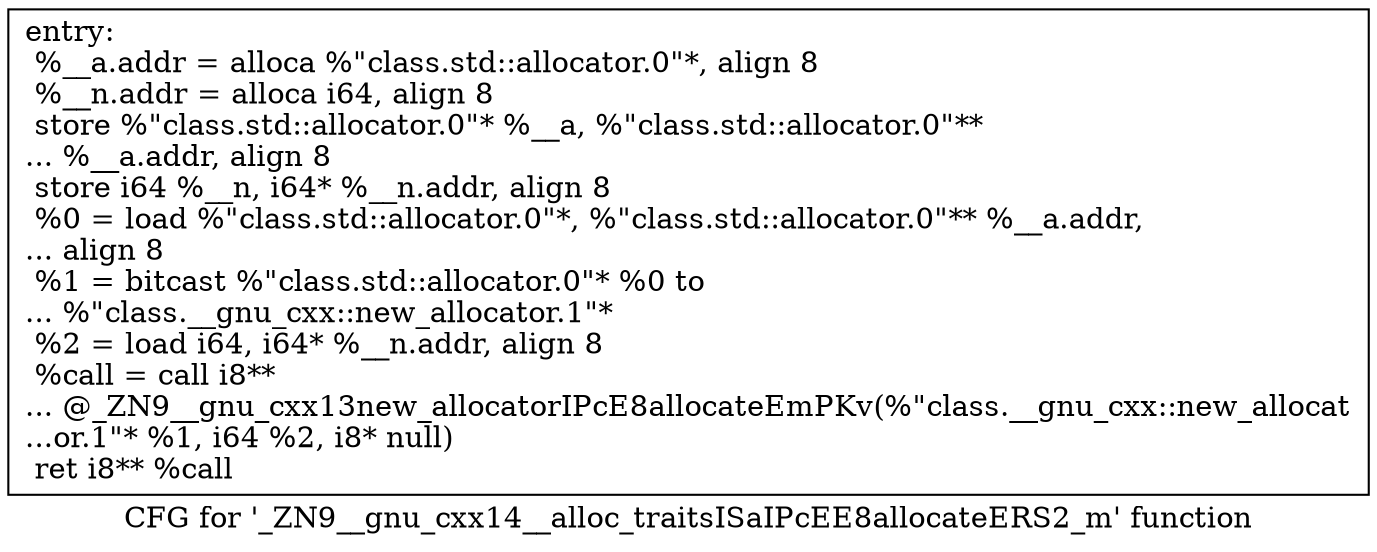 digraph "CFG for '_ZN9__gnu_cxx14__alloc_traitsISaIPcEE8allocateERS2_m' function" {
	label="CFG for '_ZN9__gnu_cxx14__alloc_traitsISaIPcEE8allocateERS2_m' function";

	Node0x6b7aaa0 [shape=record,label="{entry:\l  %__a.addr = alloca %\"class.std::allocator.0\"*, align 8\l  %__n.addr = alloca i64, align 8\l  store %\"class.std::allocator.0\"* %__a, %\"class.std::allocator.0\"**\l... %__a.addr, align 8\l  store i64 %__n, i64* %__n.addr, align 8\l  %0 = load %\"class.std::allocator.0\"*, %\"class.std::allocator.0\"** %__a.addr,\l... align 8\l  %1 = bitcast %\"class.std::allocator.0\"* %0 to\l... %\"class.__gnu_cxx::new_allocator.1\"*\l  %2 = load i64, i64* %__n.addr, align 8\l  %call = call i8**\l... @_ZN9__gnu_cxx13new_allocatorIPcE8allocateEmPKv(%\"class.__gnu_cxx::new_allocat\l...or.1\"* %1, i64 %2, i8* null)\l  ret i8** %call\l}"];
}
